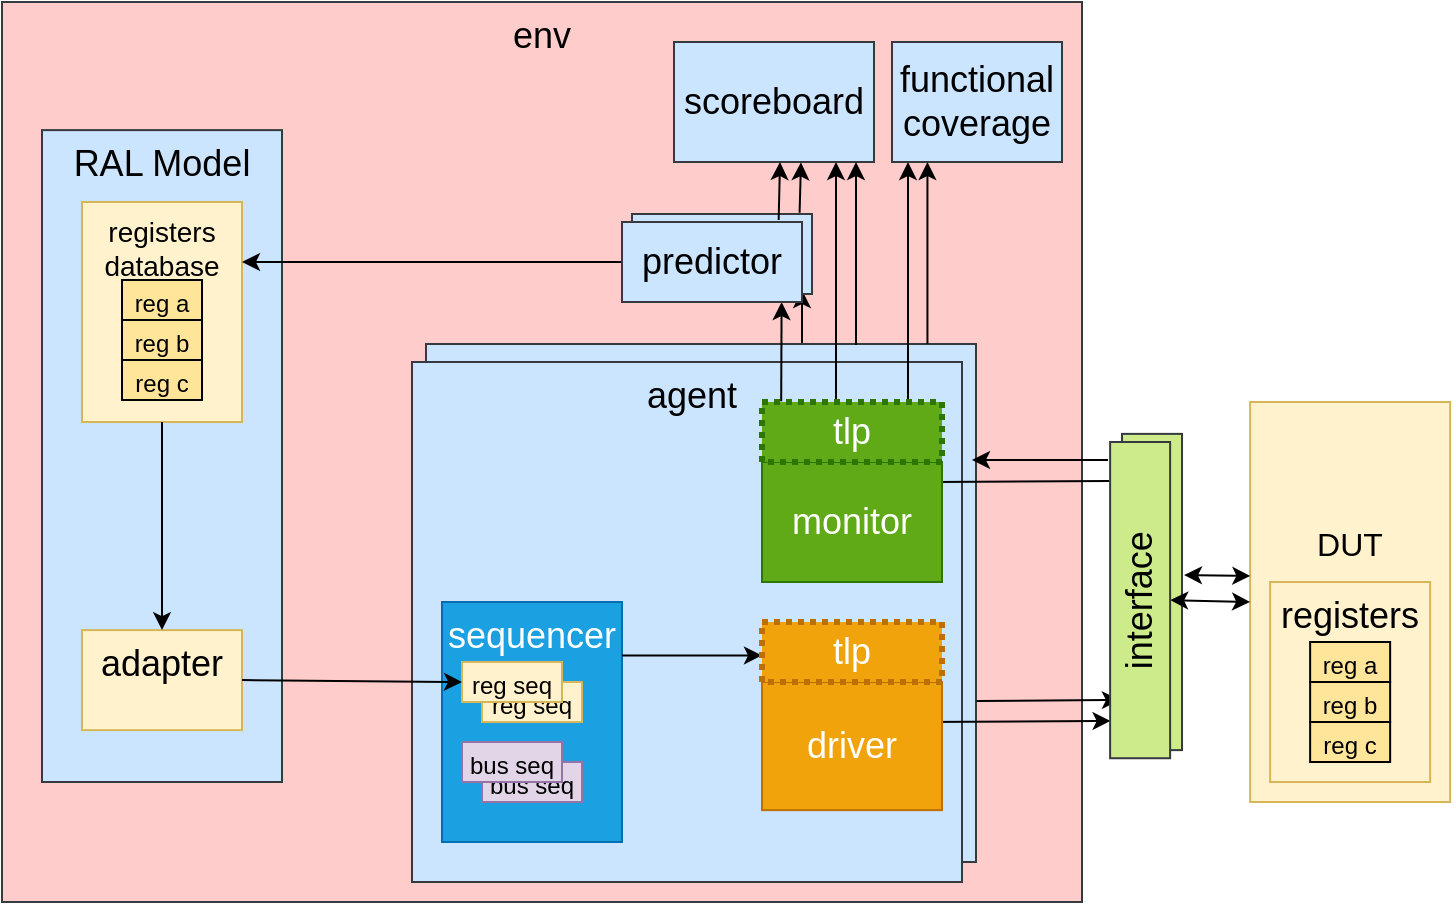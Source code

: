 <mxfile version="27.0.9">
  <diagram name="Page-1" id="hili9-eeeQ62crUBL5Fx">
    <mxGraphModel dx="779" dy="729" grid="1" gridSize="10" guides="1" tooltips="1" connect="1" arrows="1" fold="1" page="1" pageScale="1" pageWidth="850" pageHeight="1100" math="0" shadow="0">
      <root>
        <mxCell id="0" />
        <mxCell id="1" parent="0" />
        <mxCell id="FPu5eoLq59JfguMVHeY2-54" value="" style="group;dashed=1;dashPattern=1 1;strokeWidth=2;" parent="1" vertex="1" connectable="0">
          <mxGeometry x="60" y="120" width="724.07" height="450" as="geometry" />
        </mxCell>
        <mxCell id="FPu5eoLq59JfguMVHeY2-42" value="&lt;div&gt;env&lt;/div&gt;" style="rounded=0;whiteSpace=wrap;html=1;rotation=0;align=center;verticalAlign=top;fillColor=#ffcccc;fontSize=18;strokeColor=#36393d;" parent="FPu5eoLq59JfguMVHeY2-54" vertex="1">
          <mxGeometry width="540" height="450" as="geometry" />
        </mxCell>
        <mxCell id="FPu5eoLq59JfguMVHeY2-50" value="" style="endArrow=classic;html=1;rounded=0;" parent="FPu5eoLq59JfguMVHeY2-54" edge="1">
          <mxGeometry width="50" height="50" relative="1" as="geometry">
            <mxPoint x="400" y="174" as="sourcePoint" />
            <mxPoint x="400" y="144" as="targetPoint" />
          </mxGeometry>
        </mxCell>
        <mxCell id="FPu5eoLq59JfguMVHeY2-45" value="interface" style="rounded=0;whiteSpace=wrap;html=1;rotation=-90;fillColor=#cdeb8b;strokeColor=#36393d;" parent="FPu5eoLq59JfguMVHeY2-54" vertex="1">
          <mxGeometry x="495.95" y="280.0" width="158.12" height="30" as="geometry" />
        </mxCell>
        <mxCell id="FPu5eoLq59JfguMVHeY2-44" value="&lt;div&gt;predictor&lt;/div&gt;" style="rounded=0;whiteSpace=wrap;html=1;rotation=0;fillColor=#cce5ff;strokeColor=#36393d;" parent="FPu5eoLq59JfguMVHeY2-54" vertex="1">
          <mxGeometry x="315" y="106" width="90" height="40" as="geometry" />
        </mxCell>
        <mxCell id="FPu5eoLq59JfguMVHeY2-43" value="&lt;div&gt;&amp;nbsp;agent&lt;/div&gt;" style="rounded=0;whiteSpace=wrap;html=1;rotation=0;align=center;verticalAlign=top;fillColor=#cce5ff;strokeColor=#36393d;" parent="FPu5eoLq59JfguMVHeY2-54" vertex="1">
          <mxGeometry x="212" y="171" width="275" height="259" as="geometry" />
        </mxCell>
        <mxCell id="FPu5eoLq59JfguMVHeY2-20" value="&lt;div&gt;&amp;nbsp;agent&lt;/div&gt;" style="rounded=0;whiteSpace=wrap;html=1;rotation=0;align=center;verticalAlign=top;fillColor=#cce5ff;strokeColor=#36393d;fontSize=18;" parent="FPu5eoLq59JfguMVHeY2-54" vertex="1">
          <mxGeometry x="205" y="180" width="275" height="260" as="geometry" />
        </mxCell>
        <mxCell id="FPu5eoLq59JfguMVHeY2-24" value="&lt;div&gt;sequencer&lt;/div&gt;" style="rounded=0;whiteSpace=wrap;html=1;rotation=0;align=center;verticalAlign=top;fillColor=#1ba1e2;strokeColor=#006EAF;fontColor=#ffffff;fontSize=18;" parent="FPu5eoLq59JfguMVHeY2-54" vertex="1">
          <mxGeometry x="220" y="300" width="90" height="120" as="geometry" />
        </mxCell>
        <mxCell id="FPu5eoLq59JfguMVHeY2-5" value="DUT&lt;div&gt;&lt;br&gt;&lt;/div&gt;&lt;div&gt;&lt;br&gt;&lt;/div&gt;&lt;div&gt;&lt;br&gt;&lt;/div&gt;" style="rounded=0;whiteSpace=wrap;html=1;rotation=0;fillColor=#fff2cc;strokeColor=#d6b656;fontSize=16;" parent="FPu5eoLq59JfguMVHeY2-54" vertex="1">
          <mxGeometry x="624.07" y="200" width="100" height="200" as="geometry" />
        </mxCell>
        <mxCell id="FPu5eoLq59JfguMVHeY2-6" value="registers" style="rounded=0;whiteSpace=wrap;html=1;rotation=0;verticalAlign=top;fillColor=#fff2cc;strokeColor=#d6b656;fontSize=18;" parent="FPu5eoLq59JfguMVHeY2-54" vertex="1">
          <mxGeometry x="634.07" y="290" width="80" height="100" as="geometry" />
        </mxCell>
        <mxCell id="FPu5eoLq59JfguMVHeY2-9" value="" style="edgeStyle=orthogonalEdgeStyle;rounded=0;orthogonalLoop=1;jettySize=auto;html=1;" parent="FPu5eoLq59JfguMVHeY2-54" source="FPu5eoLq59JfguMVHeY2-7" target="FPu5eoLq59JfguMVHeY2-8" edge="1">
          <mxGeometry relative="1" as="geometry" />
        </mxCell>
        <mxCell id="FPu5eoLq59JfguMVHeY2-7" value="reg a" style="rounded=0;whiteSpace=wrap;html=1;rotation=0;verticalAlign=top;spacing=0;fillColor=#FFE599;" parent="FPu5eoLq59JfguMVHeY2-54" vertex="1">
          <mxGeometry x="654.07" y="320" width="40" height="20" as="geometry" />
        </mxCell>
        <mxCell id="FPu5eoLq59JfguMVHeY2-8" value="reg b" style="rounded=0;whiteSpace=wrap;html=1;rotation=0;verticalAlign=top;spacing=0;fillColor=#FFE599;" parent="FPu5eoLq59JfguMVHeY2-54" vertex="1">
          <mxGeometry x="654.07" y="340" width="40" height="20" as="geometry" />
        </mxCell>
        <mxCell id="FPu5eoLq59JfguMVHeY2-10" value="reg c" style="rounded=0;whiteSpace=wrap;html=1;rotation=0;verticalAlign=top;spacing=0;fillColor=#FFE599;" parent="FPu5eoLq59JfguMVHeY2-54" vertex="1">
          <mxGeometry x="654.07" y="360" width="40" height="20" as="geometry" />
        </mxCell>
        <mxCell id="FPu5eoLq59JfguMVHeY2-12" value="" style="endArrow=classic;html=1;rounded=0;exitX=1;exitY=0.5;exitDx=0;exitDy=0;entryX=0.118;entryY=0.008;entryDx=0;entryDy=0;entryPerimeter=0;" parent="FPu5eoLq59JfguMVHeY2-54" target="FPu5eoLq59JfguMVHeY2-4" edge="1">
          <mxGeometry width="50" height="50" relative="1" as="geometry">
            <mxPoint x="460" y="360" as="sourcePoint" />
            <mxPoint x="560" y="280" as="targetPoint" />
          </mxGeometry>
        </mxCell>
        <mxCell id="FPu5eoLq59JfguMVHeY2-13" value="" style="endArrow=classic;html=1;rounded=0;entryX=1;entryY=0.5;entryDx=0;entryDy=0;exitX=0.877;exitY=-0.015;exitDx=0;exitDy=0;exitPerimeter=0;" parent="FPu5eoLq59JfguMVHeY2-54" source="FPu5eoLq59JfguMVHeY2-4" edge="1">
          <mxGeometry width="50" height="50" relative="1" as="geometry">
            <mxPoint x="542" y="240" as="sourcePoint" />
            <mxPoint x="460" y="240" as="targetPoint" />
          </mxGeometry>
        </mxCell>
        <mxCell id="FPu5eoLq59JfguMVHeY2-14" value="" style="endArrow=classic;startArrow=classic;html=1;rounded=0;entryX=0;entryY=0.5;entryDx=0;entryDy=0;exitX=0.5;exitY=1;exitDx=0;exitDy=0;" parent="FPu5eoLq59JfguMVHeY2-54" source="FPu5eoLq59JfguMVHeY2-4" target="FPu5eoLq59JfguMVHeY2-5" edge="1">
          <mxGeometry width="50" height="50" relative="1" as="geometry">
            <mxPoint x="524.07" y="330" as="sourcePoint" />
            <mxPoint x="574.07" y="280" as="targetPoint" />
          </mxGeometry>
        </mxCell>
        <mxCell id="FPu5eoLq59JfguMVHeY2-16" value="" style="endArrow=classic;html=1;rounded=0;exitX=0.12;exitY=-0.005;exitDx=0;exitDy=0;exitPerimeter=0;" parent="FPu5eoLq59JfguMVHeY2-54" edge="1">
          <mxGeometry width="50" height="50" relative="1" as="geometry">
            <mxPoint x="389.6" y="199.6" as="sourcePoint" />
            <mxPoint x="389.8" y="150" as="targetPoint" />
          </mxGeometry>
        </mxCell>
        <mxCell id="FPu5eoLq59JfguMVHeY2-25" value="bus seq" style="rounded=0;whiteSpace=wrap;html=1;rotation=0;verticalAlign=top;spacing=0;fillColor=#e1d5e7;strokeColor=#9673a6;" parent="FPu5eoLq59JfguMVHeY2-54" vertex="1">
          <mxGeometry x="240" y="380" width="50" height="20" as="geometry" />
        </mxCell>
        <mxCell id="FPu5eoLq59JfguMVHeY2-26" value="reg seq" style="rounded=0;whiteSpace=wrap;html=1;rotation=0;verticalAlign=top;spacing=0;fillColor=#fff2cc;strokeColor=#d6b656;" parent="FPu5eoLq59JfguMVHeY2-54" vertex="1">
          <mxGeometry x="240" y="340" width="50" height="20" as="geometry" />
        </mxCell>
        <mxCell id="FPu5eoLq59JfguMVHeY2-22" value="reg seq" style="rounded=0;whiteSpace=wrap;html=1;rotation=0;verticalAlign=top;spacing=0;fillColor=#fff2cc;strokeColor=#d6b656;" parent="FPu5eoLq59JfguMVHeY2-54" vertex="1">
          <mxGeometry x="230" y="330" width="50" height="20" as="geometry" />
        </mxCell>
        <mxCell id="FPu5eoLq59JfguMVHeY2-23" value="bus seq" style="rounded=0;whiteSpace=wrap;html=1;rotation=0;verticalAlign=top;spacing=0;fillColor=#e1d5e7;strokeColor=#9673a6;" parent="FPu5eoLq59JfguMVHeY2-54" vertex="1">
          <mxGeometry x="230" y="370" width="50" height="20" as="geometry" />
        </mxCell>
        <mxCell id="FPu5eoLq59JfguMVHeY2-27" value="" style="endArrow=classic;html=1;rounded=0;" parent="FPu5eoLq59JfguMVHeY2-54" edge="1">
          <mxGeometry width="50" height="50" relative="1" as="geometry">
            <mxPoint x="310" y="326.74" as="sourcePoint" />
            <mxPoint x="380" y="326.74" as="targetPoint" />
          </mxGeometry>
        </mxCell>
        <mxCell id="FPu5eoLq59JfguMVHeY2-28" value="&lt;div&gt;RAL Model&lt;/div&gt;" style="rounded=0;whiteSpace=wrap;html=1;rotation=0;align=center;verticalAlign=top;fillColor=#cce5ff;strokeColor=#36393d;fontSize=18;" parent="FPu5eoLq59JfguMVHeY2-54" vertex="1">
          <mxGeometry x="20" y="64.06" width="120" height="325.94" as="geometry" />
        </mxCell>
        <mxCell id="FPu5eoLq59JfguMVHeY2-29" value="&lt;div&gt;registers database&lt;/div&gt;" style="rounded=0;whiteSpace=wrap;html=1;rotation=0;align=center;verticalAlign=top;fillColor=#fff2cc;strokeColor=#d6b656;fontSize=14;" parent="FPu5eoLq59JfguMVHeY2-54" vertex="1">
          <mxGeometry x="40" y="100" width="80" height="110" as="geometry" />
        </mxCell>
        <mxCell id="FPu5eoLq59JfguMVHeY2-30" value="reg a" style="rounded=0;whiteSpace=wrap;html=1;rotation=0;verticalAlign=top;spacing=0;fillColor=#FFE599;" parent="FPu5eoLq59JfguMVHeY2-54" vertex="1">
          <mxGeometry x="60" y="139" width="40" height="20" as="geometry" />
        </mxCell>
        <mxCell id="FPu5eoLq59JfguMVHeY2-31" value="reg b" style="rounded=0;whiteSpace=wrap;html=1;rotation=0;verticalAlign=top;spacing=0;fillColor=#FFE599;" parent="FPu5eoLq59JfguMVHeY2-54" vertex="1">
          <mxGeometry x="60" y="159" width="40" height="20" as="geometry" />
        </mxCell>
        <mxCell id="FPu5eoLq59JfguMVHeY2-32" value="reg c" style="rounded=0;whiteSpace=wrap;html=1;rotation=0;verticalAlign=top;spacing=0;fillColor=#FFE599;" parent="FPu5eoLq59JfguMVHeY2-54" vertex="1">
          <mxGeometry x="60" y="179" width="40" height="20" as="geometry" />
        </mxCell>
        <mxCell id="FPu5eoLq59JfguMVHeY2-33" value="" style="endArrow=classic;html=1;rounded=0;exitX=0;exitY=0.5;exitDx=0;exitDy=0;" parent="FPu5eoLq59JfguMVHeY2-54" source="FPu5eoLq59JfguMVHeY2-15" edge="1">
          <mxGeometry width="50" height="50" relative="1" as="geometry">
            <mxPoint x="230" y="270" as="sourcePoint" />
            <mxPoint x="120" y="130" as="targetPoint" />
          </mxGeometry>
        </mxCell>
        <mxCell id="FPu5eoLq59JfguMVHeY2-34" value="&lt;div&gt;adapter&lt;/div&gt;" style="rounded=0;whiteSpace=wrap;html=1;rotation=0;align=center;verticalAlign=top;fillColor=#fff2cc;strokeColor=#d6b656;fontSize=18;" parent="FPu5eoLq59JfguMVHeY2-54" vertex="1">
          <mxGeometry x="40" y="314.06" width="80" height="50" as="geometry" />
        </mxCell>
        <mxCell id="FPu5eoLq59JfguMVHeY2-35" value="" style="endArrow=classic;html=1;rounded=0;exitX=1;exitY=0.5;exitDx=0;exitDy=0;entryX=0;entryY=0.5;entryDx=0;entryDy=0;" parent="FPu5eoLq59JfguMVHeY2-54" source="FPu5eoLq59JfguMVHeY2-34" target="FPu5eoLq59JfguMVHeY2-22" edge="1">
          <mxGeometry width="50" height="50" relative="1" as="geometry">
            <mxPoint x="230" y="270" as="sourcePoint" />
            <mxPoint x="280" y="220" as="targetPoint" />
          </mxGeometry>
        </mxCell>
        <mxCell id="FPu5eoLq59JfguMVHeY2-36" value="" style="endArrow=classic;html=1;rounded=0;entryX=0.5;entryY=0;entryDx=0;entryDy=0;exitX=0.5;exitY=1;exitDx=0;exitDy=0;" parent="FPu5eoLq59JfguMVHeY2-54" source="FPu5eoLq59JfguMVHeY2-29" target="FPu5eoLq59JfguMVHeY2-34" edge="1">
          <mxGeometry width="50" height="50" relative="1" as="geometry">
            <mxPoint x="230" y="270" as="sourcePoint" />
            <mxPoint x="280" y="220" as="targetPoint" />
          </mxGeometry>
        </mxCell>
        <mxCell id="FPu5eoLq59JfguMVHeY2-37" value="&lt;div&gt;scoreboard&lt;/div&gt;" style="rounded=0;whiteSpace=wrap;html=1;rotation=0;fillColor=#cce5ff;strokeColor=#36393d;fontSize=18;" parent="FPu5eoLq59JfguMVHeY2-54" vertex="1">
          <mxGeometry x="336" y="20" width="100" height="60" as="geometry" />
        </mxCell>
        <mxCell id="FPu5eoLq59JfguMVHeY2-38" value="&lt;div&gt;functional coverage&lt;/div&gt;" style="rounded=0;whiteSpace=wrap;html=1;rotation=0;fillColor=#cce5ff;strokeColor=#36393d;fontSize=18;" parent="FPu5eoLq59JfguMVHeY2-54" vertex="1">
          <mxGeometry x="445" y="20" width="85" height="60" as="geometry" />
        </mxCell>
        <mxCell id="FPu5eoLq59JfguMVHeY2-39" value="" style="endArrow=classic;html=1;rounded=0;exitX=0.5;exitY=0;exitDx=0;exitDy=0;" parent="FPu5eoLq59JfguMVHeY2-54" edge="1">
          <mxGeometry width="50" height="50" relative="1" as="geometry">
            <mxPoint x="417" y="200" as="sourcePoint" />
            <mxPoint x="417" y="80" as="targetPoint" />
          </mxGeometry>
        </mxCell>
        <mxCell id="FPu5eoLq59JfguMVHeY2-40" value="" style="endArrow=classic;html=1;rounded=0;entryX=0.5;entryY=1;entryDx=0;entryDy=0;exitX=0.837;exitY=-0.025;exitDx=0;exitDy=0;exitPerimeter=0;" parent="FPu5eoLq59JfguMVHeY2-54" edge="1">
          <mxGeometry width="50" height="50" relative="1" as="geometry">
            <mxPoint x="388.33" y="109" as="sourcePoint" />
            <mxPoint x="389" y="80" as="targetPoint" />
          </mxGeometry>
        </mxCell>
        <mxCell id="FPu5eoLq59JfguMVHeY2-41" value="" style="endArrow=classic;html=1;rounded=0;exitX=0.5;exitY=0;exitDx=0;exitDy=0;" parent="FPu5eoLq59JfguMVHeY2-54" edge="1">
          <mxGeometry width="50" height="50" relative="1" as="geometry">
            <mxPoint x="453" y="200" as="sourcePoint" />
            <mxPoint x="453" y="80" as="targetPoint" />
          </mxGeometry>
        </mxCell>
        <mxCell id="FPu5eoLq59JfguMVHeY2-46" value="" style="endArrow=classic;startArrow=classic;html=1;rounded=0;exitX=0.604;exitY=1.033;exitDx=0;exitDy=0;exitPerimeter=0;entryX=0.001;entryY=0.395;entryDx=0;entryDy=0;entryPerimeter=0;" parent="FPu5eoLq59JfguMVHeY2-54" edge="1">
          <mxGeometry width="50" height="50" relative="1" as="geometry">
            <mxPoint x="591" y="286.556" as="sourcePoint" />
            <mxPoint x="624.17" y="287" as="targetPoint" />
          </mxGeometry>
        </mxCell>
        <mxCell id="FPu5eoLq59JfguMVHeY2-47" value="" style="endArrow=classic;html=1;rounded=0;entryX=1;entryY=0.5;entryDx=0;entryDy=0;" parent="FPu5eoLq59JfguMVHeY2-54" edge="1">
          <mxGeometry width="50" height="50" relative="1" as="geometry">
            <mxPoint x="553" y="229" as="sourcePoint" />
            <mxPoint x="485" y="229" as="targetPoint" />
          </mxGeometry>
        </mxCell>
        <mxCell id="FPu5eoLq59JfguMVHeY2-49" value="" style="endArrow=classic;html=1;rounded=0;exitX=1.001;exitY=0.718;exitDx=0;exitDy=0;exitPerimeter=0;" parent="FPu5eoLq59JfguMVHeY2-54" edge="1">
          <mxGeometry width="50" height="50" relative="1" as="geometry">
            <mxPoint x="487.275" y="349.5" as="sourcePoint" />
            <mxPoint x="558.95" y="349" as="targetPoint" />
          </mxGeometry>
        </mxCell>
        <mxCell id="FPu5eoLq59JfguMVHeY2-4" value="interface" style="rounded=0;whiteSpace=wrap;html=1;rotation=-90;fillColor=#cdeb8b;strokeColor=#36393d;fontSize=18;" parent="FPu5eoLq59JfguMVHeY2-54" vertex="1">
          <mxGeometry x="490" y="284.06" width="158.12" height="30" as="geometry" />
        </mxCell>
        <mxCell id="FPu5eoLq59JfguMVHeY2-15" value="&lt;div&gt;predictor&lt;/div&gt;" style="rounded=0;whiteSpace=wrap;html=1;rotation=0;fillColor=#cce5ff;strokeColor=#36393d;fontSize=18;" parent="FPu5eoLq59JfguMVHeY2-54" vertex="1">
          <mxGeometry x="310" y="110" width="90" height="40" as="geometry" />
        </mxCell>
        <mxCell id="FPu5eoLq59JfguMVHeY2-51" value="" style="endArrow=classic;html=1;rounded=0;" parent="FPu5eoLq59JfguMVHeY2-54" edge="1">
          <mxGeometry width="50" height="50" relative="1" as="geometry">
            <mxPoint x="427" y="171.5" as="sourcePoint" />
            <mxPoint x="427" y="80" as="targetPoint" />
          </mxGeometry>
        </mxCell>
        <mxCell id="FPu5eoLq59JfguMVHeY2-52" value="" style="endArrow=classic;html=1;rounded=0;" parent="FPu5eoLq59JfguMVHeY2-54" edge="1">
          <mxGeometry width="50" height="50" relative="1" as="geometry">
            <mxPoint x="462.72" y="170.94" as="sourcePoint" />
            <mxPoint x="462.72" y="80" as="targetPoint" />
          </mxGeometry>
        </mxCell>
        <mxCell id="FPu5eoLq59JfguMVHeY2-53" value="" style="endArrow=classic;html=1;rounded=0;exitX=0.931;exitY=-0.016;exitDx=0;exitDy=0;exitPerimeter=0;entryX=0.635;entryY=1.003;entryDx=0;entryDy=0;entryPerimeter=0;" parent="FPu5eoLq59JfguMVHeY2-54" source="FPu5eoLq59JfguMVHeY2-44" target="FPu5eoLq59JfguMVHeY2-37" edge="1">
          <mxGeometry width="50" height="50" relative="1" as="geometry">
            <mxPoint x="400" y="110" as="sourcePoint" />
            <mxPoint x="400" y="80" as="targetPoint" />
          </mxGeometry>
        </mxCell>
        <mxCell id="QJinPQ05mmz9rJtJRGcr-1" value="monitor" style="rounded=0;whiteSpace=wrap;html=1;fontSize=18;fillColor=#60a917;fontColor=#ffffff;strokeColor=#2D7600;" parent="FPu5eoLq59JfguMVHeY2-54" vertex="1">
          <mxGeometry x="380" y="230" width="90" height="60" as="geometry" />
        </mxCell>
        <mxCell id="QJinPQ05mmz9rJtJRGcr-2" value="driver" style="rounded=0;whiteSpace=wrap;html=1;fontSize=18;fillColor=#f0a30a;fontColor=#FFFFFF;strokeColor=#BD7000;" parent="FPu5eoLq59JfguMVHeY2-54" vertex="1">
          <mxGeometry x="380" y="340" width="90" height="64.06" as="geometry" />
        </mxCell>
        <mxCell id="QJinPQ05mmz9rJtJRGcr-5" value="tlp" style="rounded=0;whiteSpace=wrap;html=1;fontSize=18;fillColor=#f0a30a;fontColor=#FFFFFF;strokeColor=#BD7000;dashed=1;strokeWidth=3;dashPattern=1 1;" parent="FPu5eoLq59JfguMVHeY2-54" vertex="1">
          <mxGeometry x="380" y="310" width="90" height="30" as="geometry" />
        </mxCell>
        <mxCell id="QJinPQ05mmz9rJtJRGcr-6" value="tlp" style="rounded=0;whiteSpace=wrap;html=1;fontSize=18;fillColor=#60a917;fontColor=#ffffff;strokeColor=#2D7600;dashed=1;dashPattern=1 1;strokeWidth=3;" parent="FPu5eoLq59JfguMVHeY2-54" vertex="1">
          <mxGeometry x="380" y="200" width="90" height="30" as="geometry" />
        </mxCell>
      </root>
    </mxGraphModel>
  </diagram>
</mxfile>
